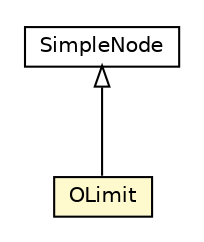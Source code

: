 #!/usr/local/bin/dot
#
# Class diagram 
# Generated by UMLGraph version R5_6-24-gf6e263 (http://www.umlgraph.org/)
#

digraph G {
	edge [fontname="Helvetica",fontsize=10,labelfontname="Helvetica",labelfontsize=10];
	node [fontname="Helvetica",fontsize=10,shape=plaintext];
	nodesep=0.25;
	ranksep=0.5;
	// com.orientechnologies.orient.core.sql.parser.OLimit
	c4325937 [label=<<table title="com.orientechnologies.orient.core.sql.parser.OLimit" border="0" cellborder="1" cellspacing="0" cellpadding="2" port="p" bgcolor="lemonChiffon" href="./OLimit.html">
		<tr><td><table border="0" cellspacing="0" cellpadding="1">
<tr><td align="center" balign="center"> OLimit </td></tr>
		</table></td></tr>
		</table>>, URL="./OLimit.html", fontname="Helvetica", fontcolor="black", fontsize=10.0];
	// com.orientechnologies.orient.core.sql.parser.SimpleNode
	c4326013 [label=<<table title="com.orientechnologies.orient.core.sql.parser.SimpleNode" border="0" cellborder="1" cellspacing="0" cellpadding="2" port="p" href="./SimpleNode.html">
		<tr><td><table border="0" cellspacing="0" cellpadding="1">
<tr><td align="center" balign="center"> SimpleNode </td></tr>
		</table></td></tr>
		</table>>, URL="./SimpleNode.html", fontname="Helvetica", fontcolor="black", fontsize=10.0];
	//com.orientechnologies.orient.core.sql.parser.OLimit extends com.orientechnologies.orient.core.sql.parser.SimpleNode
	c4326013:p -> c4325937:p [dir=back,arrowtail=empty];
}

